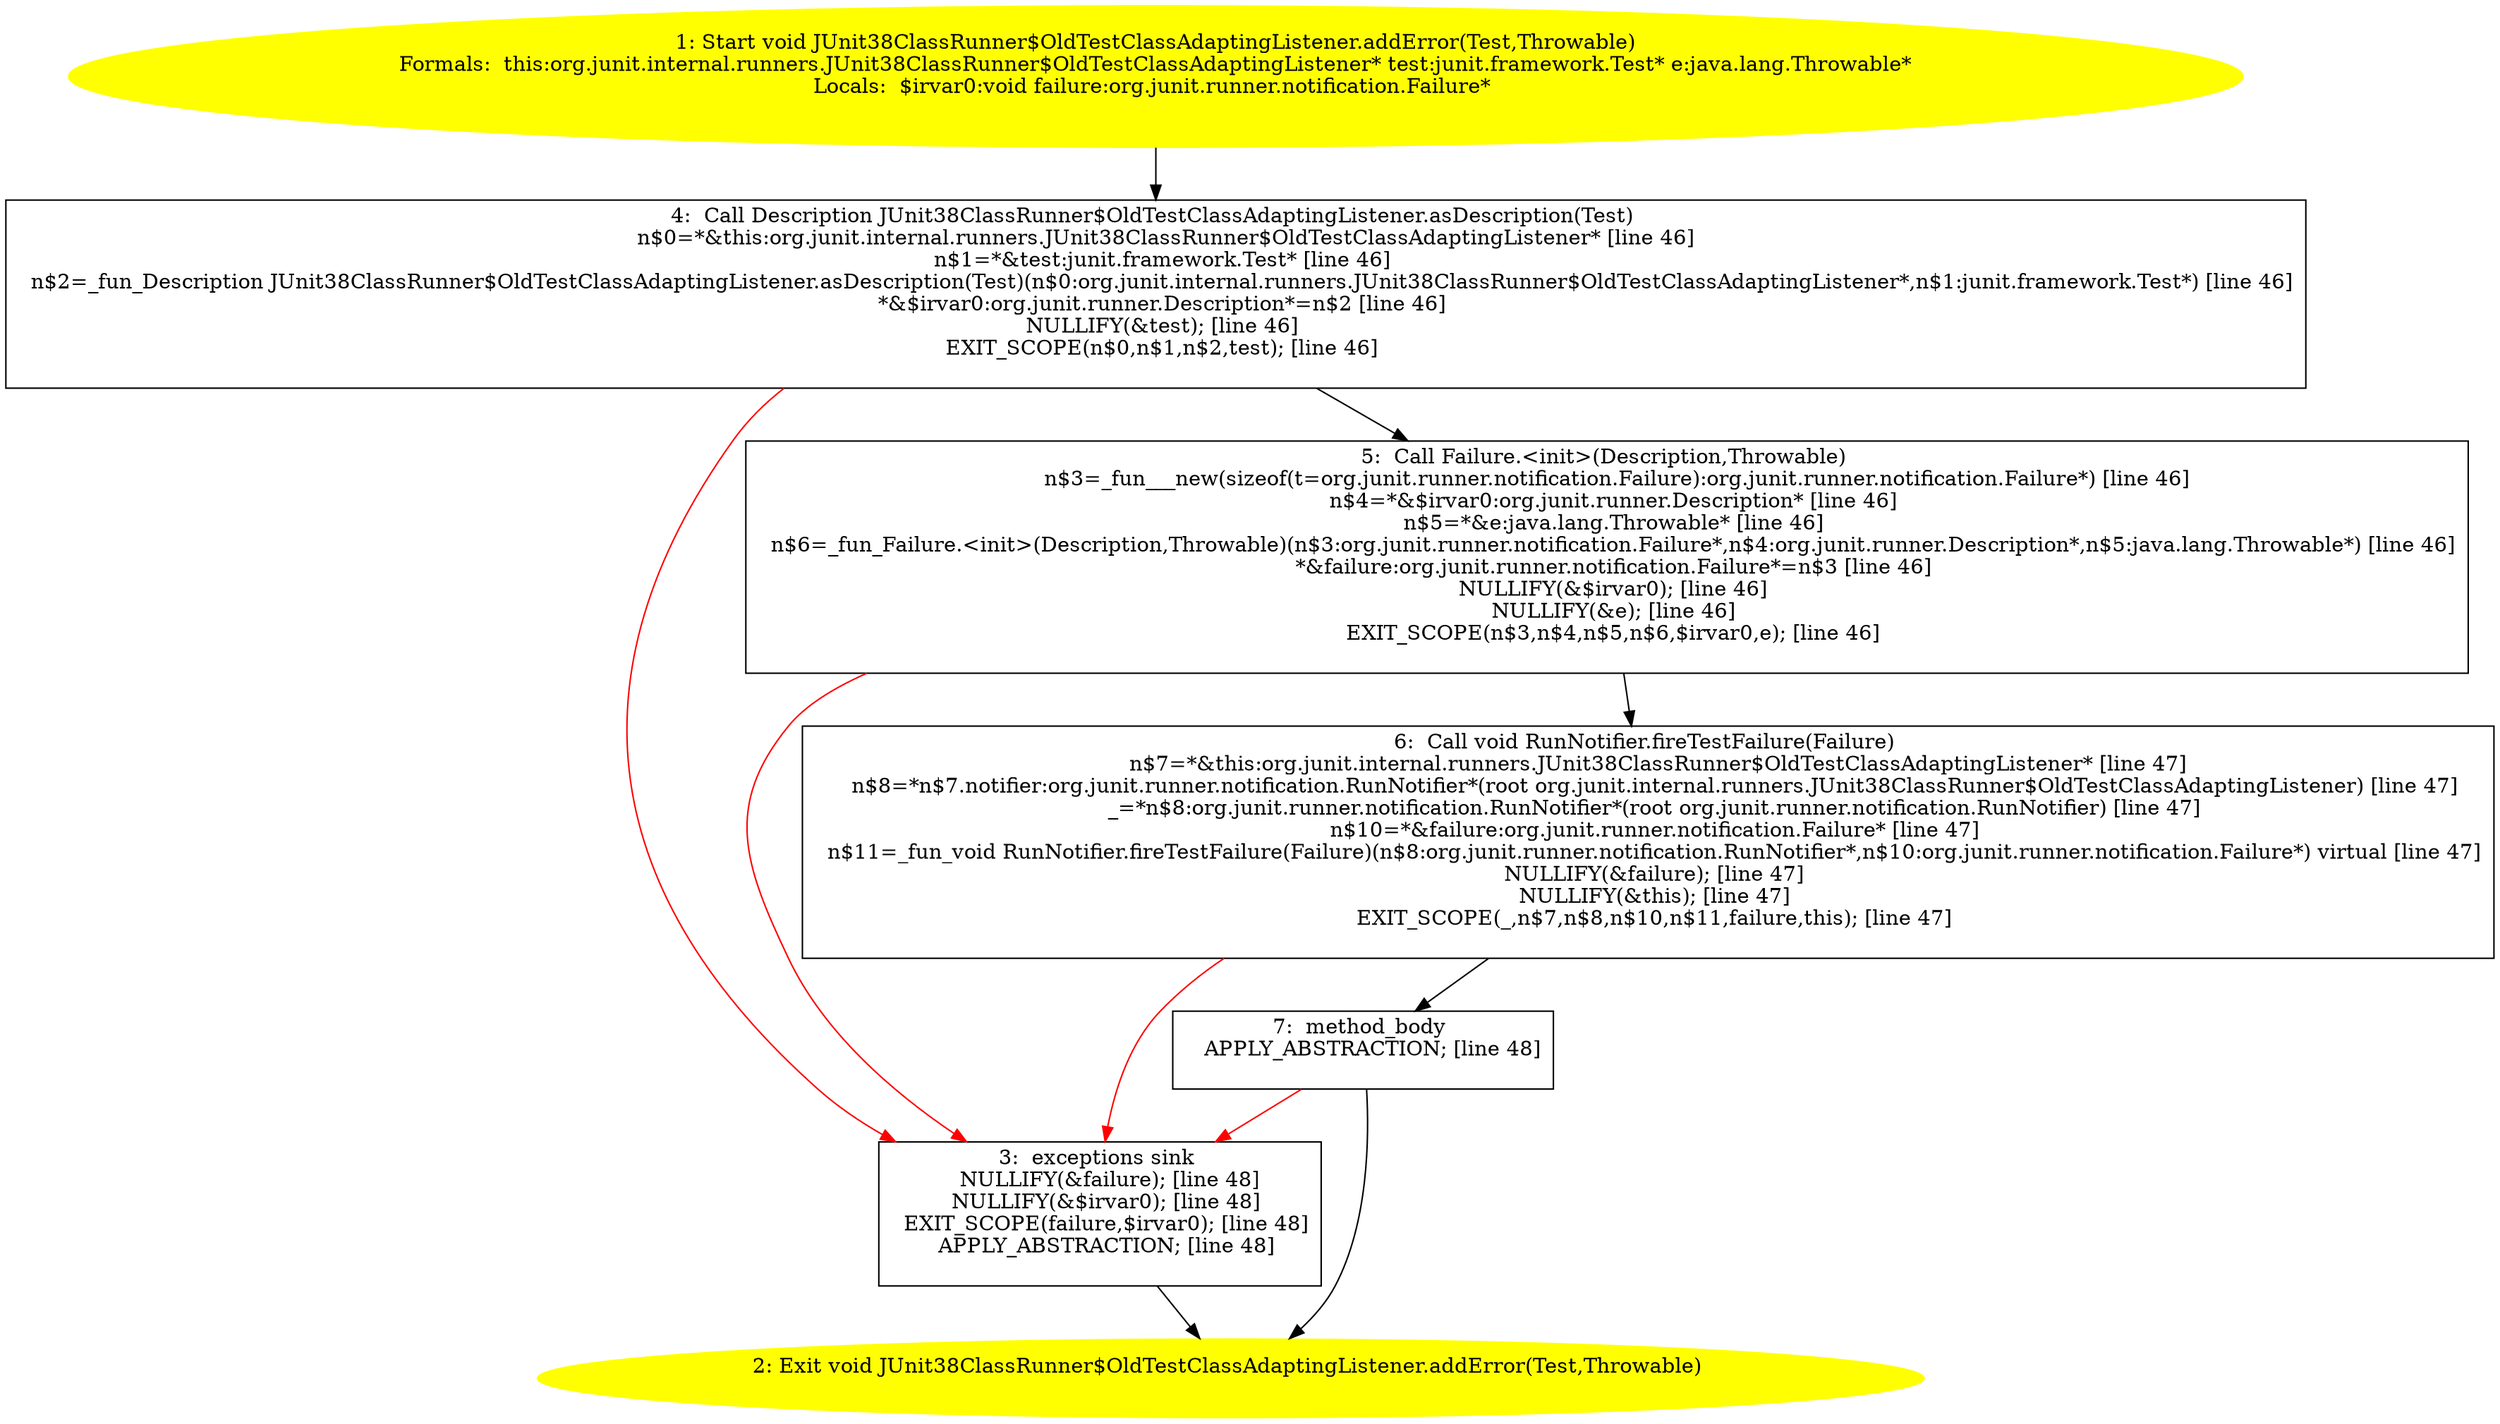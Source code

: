 /* @generated */
digraph cfg {
"org.junit.internal.runners.JUnit38ClassRunner$OldTestClassAdaptingListener.addError(junit.framework..55aa69ee89c7f8f0b2a2af12fa0e2bbe_1" [label="1: Start void JUnit38ClassRunner$OldTestClassAdaptingListener.addError(Test,Throwable)\nFormals:  this:org.junit.internal.runners.JUnit38ClassRunner$OldTestClassAdaptingListener* test:junit.framework.Test* e:java.lang.Throwable*\nLocals:  $irvar0:void failure:org.junit.runner.notification.Failure* \n  " color=yellow style=filled]
	

	 "org.junit.internal.runners.JUnit38ClassRunner$OldTestClassAdaptingListener.addError(junit.framework..55aa69ee89c7f8f0b2a2af12fa0e2bbe_1" -> "org.junit.internal.runners.JUnit38ClassRunner$OldTestClassAdaptingListener.addError(junit.framework..55aa69ee89c7f8f0b2a2af12fa0e2bbe_4" ;
"org.junit.internal.runners.JUnit38ClassRunner$OldTestClassAdaptingListener.addError(junit.framework..55aa69ee89c7f8f0b2a2af12fa0e2bbe_2" [label="2: Exit void JUnit38ClassRunner$OldTestClassAdaptingListener.addError(Test,Throwable) \n  " color=yellow style=filled]
	

"org.junit.internal.runners.JUnit38ClassRunner$OldTestClassAdaptingListener.addError(junit.framework..55aa69ee89c7f8f0b2a2af12fa0e2bbe_3" [label="3:  exceptions sink \n   NULLIFY(&failure); [line 48]\n  NULLIFY(&$irvar0); [line 48]\n  EXIT_SCOPE(failure,$irvar0); [line 48]\n  APPLY_ABSTRACTION; [line 48]\n " shape="box"]
	

	 "org.junit.internal.runners.JUnit38ClassRunner$OldTestClassAdaptingListener.addError(junit.framework..55aa69ee89c7f8f0b2a2af12fa0e2bbe_3" -> "org.junit.internal.runners.JUnit38ClassRunner$OldTestClassAdaptingListener.addError(junit.framework..55aa69ee89c7f8f0b2a2af12fa0e2bbe_2" ;
"org.junit.internal.runners.JUnit38ClassRunner$OldTestClassAdaptingListener.addError(junit.framework..55aa69ee89c7f8f0b2a2af12fa0e2bbe_4" [label="4:  Call Description JUnit38ClassRunner$OldTestClassAdaptingListener.asDescription(Test) \n   n$0=*&this:org.junit.internal.runners.JUnit38ClassRunner$OldTestClassAdaptingListener* [line 46]\n  n$1=*&test:junit.framework.Test* [line 46]\n  n$2=_fun_Description JUnit38ClassRunner$OldTestClassAdaptingListener.asDescription(Test)(n$0:org.junit.internal.runners.JUnit38ClassRunner$OldTestClassAdaptingListener*,n$1:junit.framework.Test*) [line 46]\n  *&$irvar0:org.junit.runner.Description*=n$2 [line 46]\n  NULLIFY(&test); [line 46]\n  EXIT_SCOPE(n$0,n$1,n$2,test); [line 46]\n " shape="box"]
	

	 "org.junit.internal.runners.JUnit38ClassRunner$OldTestClassAdaptingListener.addError(junit.framework..55aa69ee89c7f8f0b2a2af12fa0e2bbe_4" -> "org.junit.internal.runners.JUnit38ClassRunner$OldTestClassAdaptingListener.addError(junit.framework..55aa69ee89c7f8f0b2a2af12fa0e2bbe_5" ;
	 "org.junit.internal.runners.JUnit38ClassRunner$OldTestClassAdaptingListener.addError(junit.framework..55aa69ee89c7f8f0b2a2af12fa0e2bbe_4" -> "org.junit.internal.runners.JUnit38ClassRunner$OldTestClassAdaptingListener.addError(junit.framework..55aa69ee89c7f8f0b2a2af12fa0e2bbe_3" [color="red" ];
"org.junit.internal.runners.JUnit38ClassRunner$OldTestClassAdaptingListener.addError(junit.framework..55aa69ee89c7f8f0b2a2af12fa0e2bbe_5" [label="5:  Call Failure.<init>(Description,Throwable) \n   n$3=_fun___new(sizeof(t=org.junit.runner.notification.Failure):org.junit.runner.notification.Failure*) [line 46]\n  n$4=*&$irvar0:org.junit.runner.Description* [line 46]\n  n$5=*&e:java.lang.Throwable* [line 46]\n  n$6=_fun_Failure.<init>(Description,Throwable)(n$3:org.junit.runner.notification.Failure*,n$4:org.junit.runner.Description*,n$5:java.lang.Throwable*) [line 46]\n  *&failure:org.junit.runner.notification.Failure*=n$3 [line 46]\n  NULLIFY(&$irvar0); [line 46]\n  NULLIFY(&e); [line 46]\n  EXIT_SCOPE(n$3,n$4,n$5,n$6,$irvar0,e); [line 46]\n " shape="box"]
	

	 "org.junit.internal.runners.JUnit38ClassRunner$OldTestClassAdaptingListener.addError(junit.framework..55aa69ee89c7f8f0b2a2af12fa0e2bbe_5" -> "org.junit.internal.runners.JUnit38ClassRunner$OldTestClassAdaptingListener.addError(junit.framework..55aa69ee89c7f8f0b2a2af12fa0e2bbe_6" ;
	 "org.junit.internal.runners.JUnit38ClassRunner$OldTestClassAdaptingListener.addError(junit.framework..55aa69ee89c7f8f0b2a2af12fa0e2bbe_5" -> "org.junit.internal.runners.JUnit38ClassRunner$OldTestClassAdaptingListener.addError(junit.framework..55aa69ee89c7f8f0b2a2af12fa0e2bbe_3" [color="red" ];
"org.junit.internal.runners.JUnit38ClassRunner$OldTestClassAdaptingListener.addError(junit.framework..55aa69ee89c7f8f0b2a2af12fa0e2bbe_6" [label="6:  Call void RunNotifier.fireTestFailure(Failure) \n   n$7=*&this:org.junit.internal.runners.JUnit38ClassRunner$OldTestClassAdaptingListener* [line 47]\n  n$8=*n$7.notifier:org.junit.runner.notification.RunNotifier*(root org.junit.internal.runners.JUnit38ClassRunner$OldTestClassAdaptingListener) [line 47]\n  _=*n$8:org.junit.runner.notification.RunNotifier*(root org.junit.runner.notification.RunNotifier) [line 47]\n  n$10=*&failure:org.junit.runner.notification.Failure* [line 47]\n  n$11=_fun_void RunNotifier.fireTestFailure(Failure)(n$8:org.junit.runner.notification.RunNotifier*,n$10:org.junit.runner.notification.Failure*) virtual [line 47]\n  NULLIFY(&failure); [line 47]\n  NULLIFY(&this); [line 47]\n  EXIT_SCOPE(_,n$7,n$8,n$10,n$11,failure,this); [line 47]\n " shape="box"]
	

	 "org.junit.internal.runners.JUnit38ClassRunner$OldTestClassAdaptingListener.addError(junit.framework..55aa69ee89c7f8f0b2a2af12fa0e2bbe_6" -> "org.junit.internal.runners.JUnit38ClassRunner$OldTestClassAdaptingListener.addError(junit.framework..55aa69ee89c7f8f0b2a2af12fa0e2bbe_7" ;
	 "org.junit.internal.runners.JUnit38ClassRunner$OldTestClassAdaptingListener.addError(junit.framework..55aa69ee89c7f8f0b2a2af12fa0e2bbe_6" -> "org.junit.internal.runners.JUnit38ClassRunner$OldTestClassAdaptingListener.addError(junit.framework..55aa69ee89c7f8f0b2a2af12fa0e2bbe_3" [color="red" ];
"org.junit.internal.runners.JUnit38ClassRunner$OldTestClassAdaptingListener.addError(junit.framework..55aa69ee89c7f8f0b2a2af12fa0e2bbe_7" [label="7:  method_body \n   APPLY_ABSTRACTION; [line 48]\n " shape="box"]
	

	 "org.junit.internal.runners.JUnit38ClassRunner$OldTestClassAdaptingListener.addError(junit.framework..55aa69ee89c7f8f0b2a2af12fa0e2bbe_7" -> "org.junit.internal.runners.JUnit38ClassRunner$OldTestClassAdaptingListener.addError(junit.framework..55aa69ee89c7f8f0b2a2af12fa0e2bbe_2" ;
	 "org.junit.internal.runners.JUnit38ClassRunner$OldTestClassAdaptingListener.addError(junit.framework..55aa69ee89c7f8f0b2a2af12fa0e2bbe_7" -> "org.junit.internal.runners.JUnit38ClassRunner$OldTestClassAdaptingListener.addError(junit.framework..55aa69ee89c7f8f0b2a2af12fa0e2bbe_3" [color="red" ];
}
